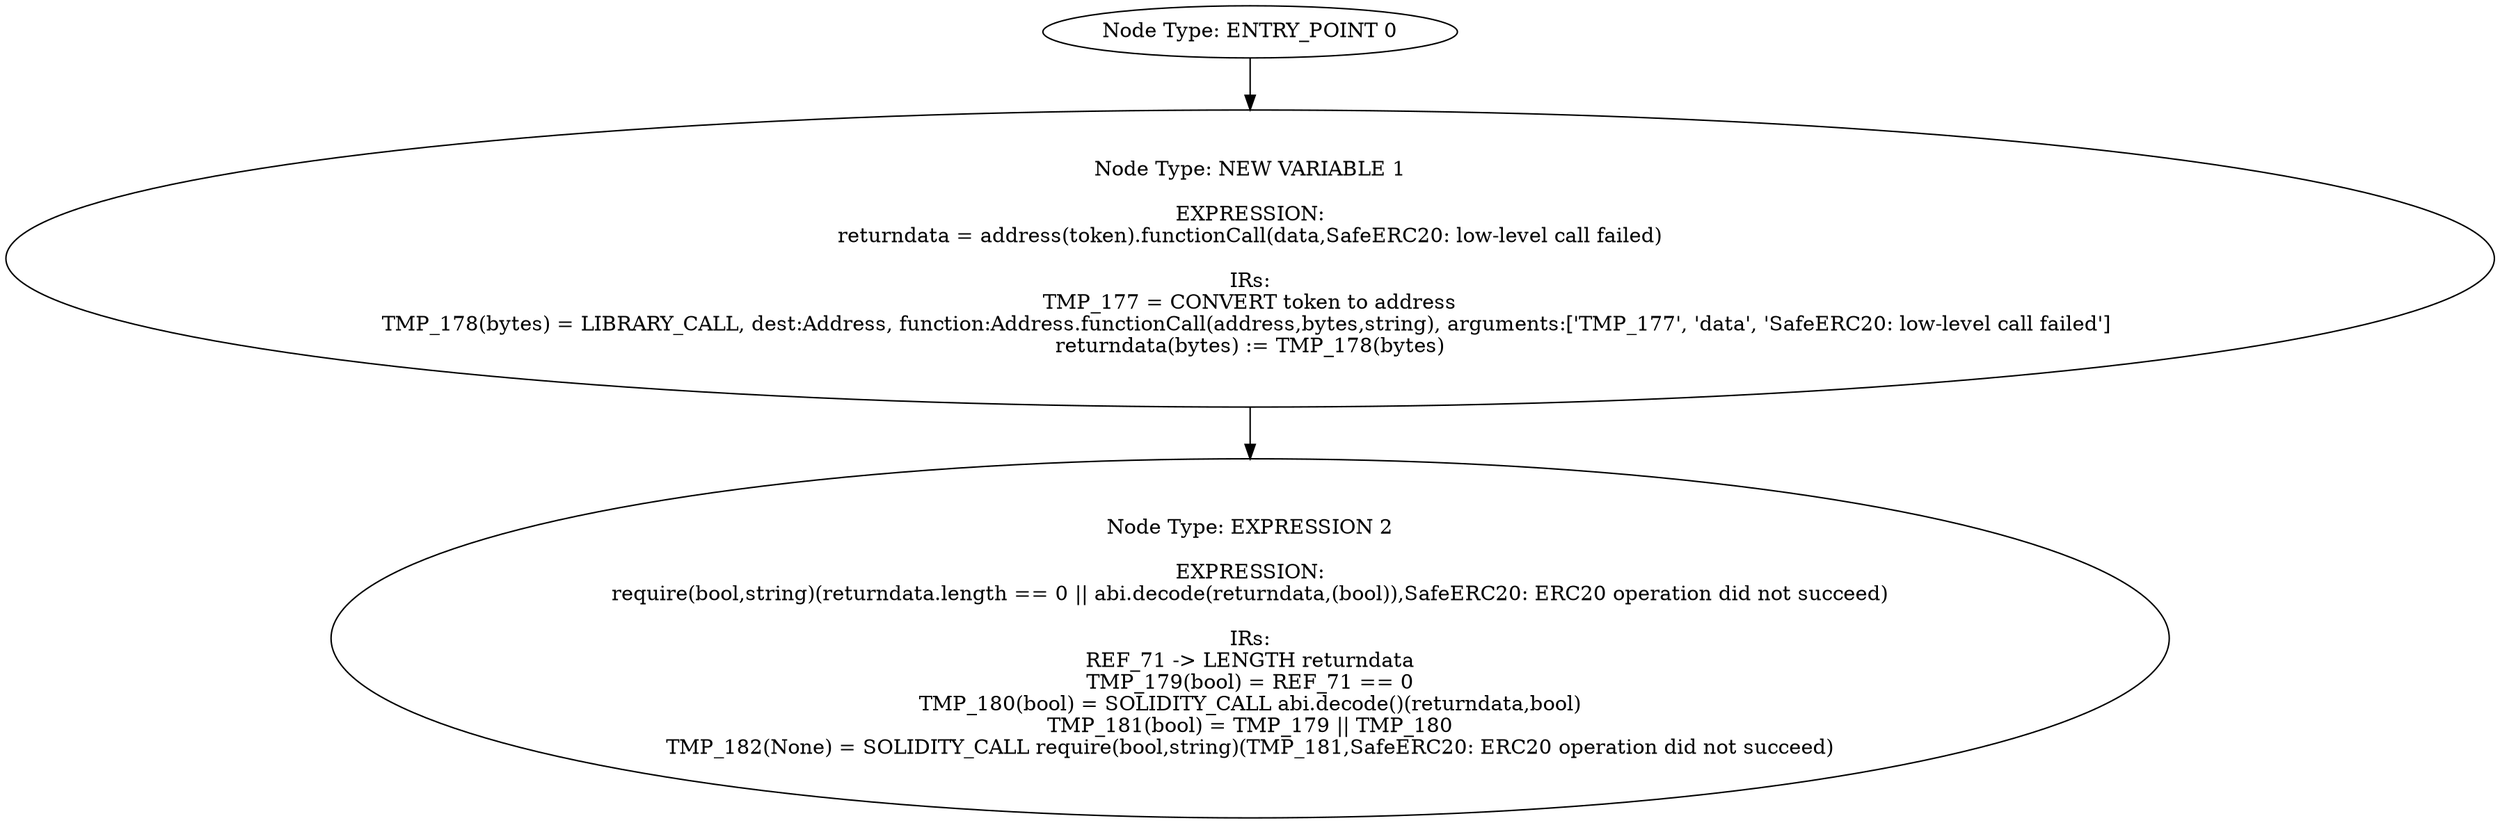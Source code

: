 digraph{
0[label="Node Type: ENTRY_POINT 0
"];
0->1;
1[label="Node Type: NEW VARIABLE 1

EXPRESSION:
returndata = address(token).functionCall(data,SafeERC20: low-level call failed)

IRs:
TMP_177 = CONVERT token to address
TMP_178(bytes) = LIBRARY_CALL, dest:Address, function:Address.functionCall(address,bytes,string), arguments:['TMP_177', 'data', 'SafeERC20: low-level call failed'] 
returndata(bytes) := TMP_178(bytes)"];
1->2;
2[label="Node Type: EXPRESSION 2

EXPRESSION:
require(bool,string)(returndata.length == 0 || abi.decode(returndata,(bool)),SafeERC20: ERC20 operation did not succeed)

IRs:
REF_71 -> LENGTH returndata
TMP_179(bool) = REF_71 == 0
TMP_180(bool) = SOLIDITY_CALL abi.decode()(returndata,bool)
TMP_181(bool) = TMP_179 || TMP_180
TMP_182(None) = SOLIDITY_CALL require(bool,string)(TMP_181,SafeERC20: ERC20 operation did not succeed)"];
}
